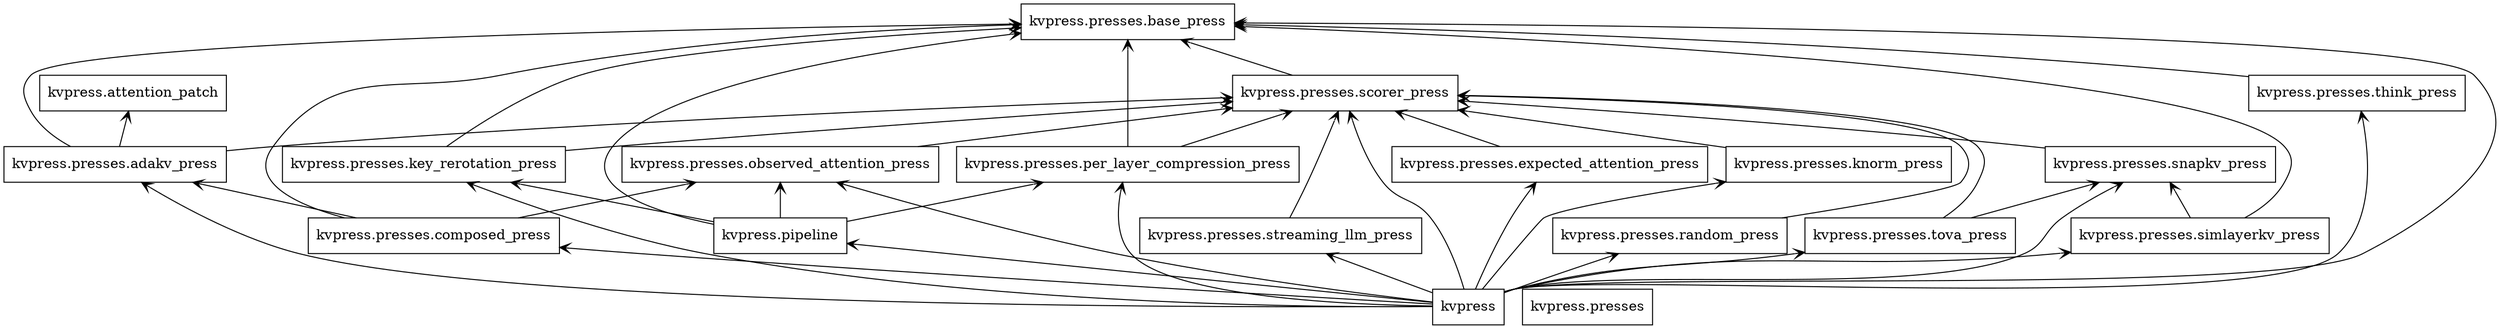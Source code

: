 digraph "packages" {
rankdir=BT
charset="utf-8"
"kvpress" [color="black", label=<kvpress>, shape="box", style="solid"];
"kvpress.attention_patch" [color="black", label=<kvpress.attention_patch>, shape="box", style="solid"];
"kvpress.pipeline" [color="black", label=<kvpress.pipeline>, shape="box", style="solid"];
"kvpress.presses" [color="black", label=<kvpress.presses>, shape="box", style="solid"];
"kvpress.presses.adakv_press" [color="black", label=<kvpress.presses.adakv_press>, shape="box", style="solid"];
"kvpress.presses.base_press" [color="black", label=<kvpress.presses.base_press>, shape="box", style="solid"];
"kvpress.presses.composed_press" [color="black", label=<kvpress.presses.composed_press>, shape="box", style="solid"];
"kvpress.presses.expected_attention_press" [color="black", label=<kvpress.presses.expected_attention_press>, shape="box", style="solid"];
"kvpress.presses.key_rerotation_press" [color="black", label=<kvpress.presses.key_rerotation_press>, shape="box", style="solid"];
"kvpress.presses.knorm_press" [color="black", label=<kvpress.presses.knorm_press>, shape="box", style="solid"];
"kvpress.presses.observed_attention_press" [color="black", label=<kvpress.presses.observed_attention_press>, shape="box", style="solid"];
"kvpress.presses.per_layer_compression_press" [color="black", label=<kvpress.presses.per_layer_compression_press>, shape="box", style="solid"];
"kvpress.presses.random_press" [color="black", label=<kvpress.presses.random_press>, shape="box", style="solid"];
"kvpress.presses.scorer_press" [color="black", label=<kvpress.presses.scorer_press>, shape="box", style="solid"];
"kvpress.presses.simlayerkv_press" [color="black", label=<kvpress.presses.simlayerkv_press>, shape="box", style="solid"];
"kvpress.presses.snapkv_press" [color="black", label=<kvpress.presses.snapkv_press>, shape="box", style="solid"];
"kvpress.presses.streaming_llm_press" [color="black", label=<kvpress.presses.streaming_llm_press>, shape="box", style="solid"];
"kvpress.presses.think_press" [color="black", label=<kvpress.presses.think_press>, shape="box", style="solid"];
"kvpress.presses.tova_press" [color="black", label=<kvpress.presses.tova_press>, shape="box", style="solid"];
"kvpress" -> "kvpress.pipeline" [arrowhead="open", arrowtail="none"];
"kvpress" -> "kvpress.presses.adakv_press" [arrowhead="open", arrowtail="none"];
"kvpress" -> "kvpress.presses.base_press" [arrowhead="open", arrowtail="none"];
"kvpress" -> "kvpress.presses.composed_press" [arrowhead="open", arrowtail="none"];
"kvpress" -> "kvpress.presses.expected_attention_press" [arrowhead="open", arrowtail="none"];
"kvpress" -> "kvpress.presses.key_rerotation_press" [arrowhead="open", arrowtail="none"];
"kvpress" -> "kvpress.presses.knorm_press" [arrowhead="open", arrowtail="none"];
"kvpress" -> "kvpress.presses.observed_attention_press" [arrowhead="open", arrowtail="none"];
"kvpress" -> "kvpress.presses.per_layer_compression_press" [arrowhead="open", arrowtail="none"];
"kvpress" -> "kvpress.presses.random_press" [arrowhead="open", arrowtail="none"];
"kvpress" -> "kvpress.presses.scorer_press" [arrowhead="open", arrowtail="none"];
"kvpress" -> "kvpress.presses.simlayerkv_press" [arrowhead="open", arrowtail="none"];
"kvpress" -> "kvpress.presses.snapkv_press" [arrowhead="open", arrowtail="none"];
"kvpress" -> "kvpress.presses.streaming_llm_press" [arrowhead="open", arrowtail="none"];
"kvpress" -> "kvpress.presses.think_press" [arrowhead="open", arrowtail="none"];
"kvpress" -> "kvpress.presses.tova_press" [arrowhead="open", arrowtail="none"];
"kvpress.pipeline" -> "kvpress.presses.base_press" [arrowhead="open", arrowtail="none"];
"kvpress.pipeline" -> "kvpress.presses.key_rerotation_press" [arrowhead="open", arrowtail="none"];
"kvpress.pipeline" -> "kvpress.presses.observed_attention_press" [arrowhead="open", arrowtail="none"];
"kvpress.pipeline" -> "kvpress.presses.per_layer_compression_press" [arrowhead="open", arrowtail="none"];
"kvpress.presses.adakv_press" -> "kvpress.attention_patch" [arrowhead="open", arrowtail="none"];
"kvpress.presses.adakv_press" -> "kvpress.presses.base_press" [arrowhead="open", arrowtail="none"];
"kvpress.presses.adakv_press" -> "kvpress.presses.scorer_press" [arrowhead="open", arrowtail="none"];
"kvpress.presses.composed_press" -> "kvpress.presses.adakv_press" [arrowhead="open", arrowtail="none"];
"kvpress.presses.composed_press" -> "kvpress.presses.base_press" [arrowhead="open", arrowtail="none"];
"kvpress.presses.composed_press" -> "kvpress.presses.observed_attention_press" [arrowhead="open", arrowtail="none"];
"kvpress.presses.expected_attention_press" -> "kvpress.presses.scorer_press" [arrowhead="open", arrowtail="none"];
"kvpress.presses.key_rerotation_press" -> "kvpress.presses.base_press" [arrowhead="open", arrowtail="none"];
"kvpress.presses.key_rerotation_press" -> "kvpress.presses.scorer_press" [arrowhead="open", arrowtail="none"];
"kvpress.presses.knorm_press" -> "kvpress.presses.scorer_press" [arrowhead="open", arrowtail="none"];
"kvpress.presses.observed_attention_press" -> "kvpress.presses.scorer_press" [arrowhead="open", arrowtail="none"];
"kvpress.presses.per_layer_compression_press" -> "kvpress.presses.base_press" [arrowhead="open", arrowtail="none"];
"kvpress.presses.per_layer_compression_press" -> "kvpress.presses.scorer_press" [arrowhead="open", arrowtail="none"];
"kvpress.presses.random_press" -> "kvpress.presses.scorer_press" [arrowhead="open", arrowtail="none"];
"kvpress.presses.scorer_press" -> "kvpress.presses.base_press" [arrowhead="open", arrowtail="none"];
"kvpress.presses.simlayerkv_press" -> "kvpress.presses.base_press" [arrowhead="open", arrowtail="none"];
"kvpress.presses.simlayerkv_press" -> "kvpress.presses.snapkv_press" [arrowhead="open", arrowtail="none"];
"kvpress.presses.snapkv_press" -> "kvpress.presses.scorer_press" [arrowhead="open", arrowtail="none"];
"kvpress.presses.streaming_llm_press" -> "kvpress.presses.scorer_press" [arrowhead="open", arrowtail="none"];
"kvpress.presses.think_press" -> "kvpress.presses.base_press" [arrowhead="open", arrowtail="none"];
"kvpress.presses.tova_press" -> "kvpress.presses.scorer_press" [arrowhead="open", arrowtail="none"];
"kvpress.presses.tova_press" -> "kvpress.presses.snapkv_press" [arrowhead="open", arrowtail="none"];
}
